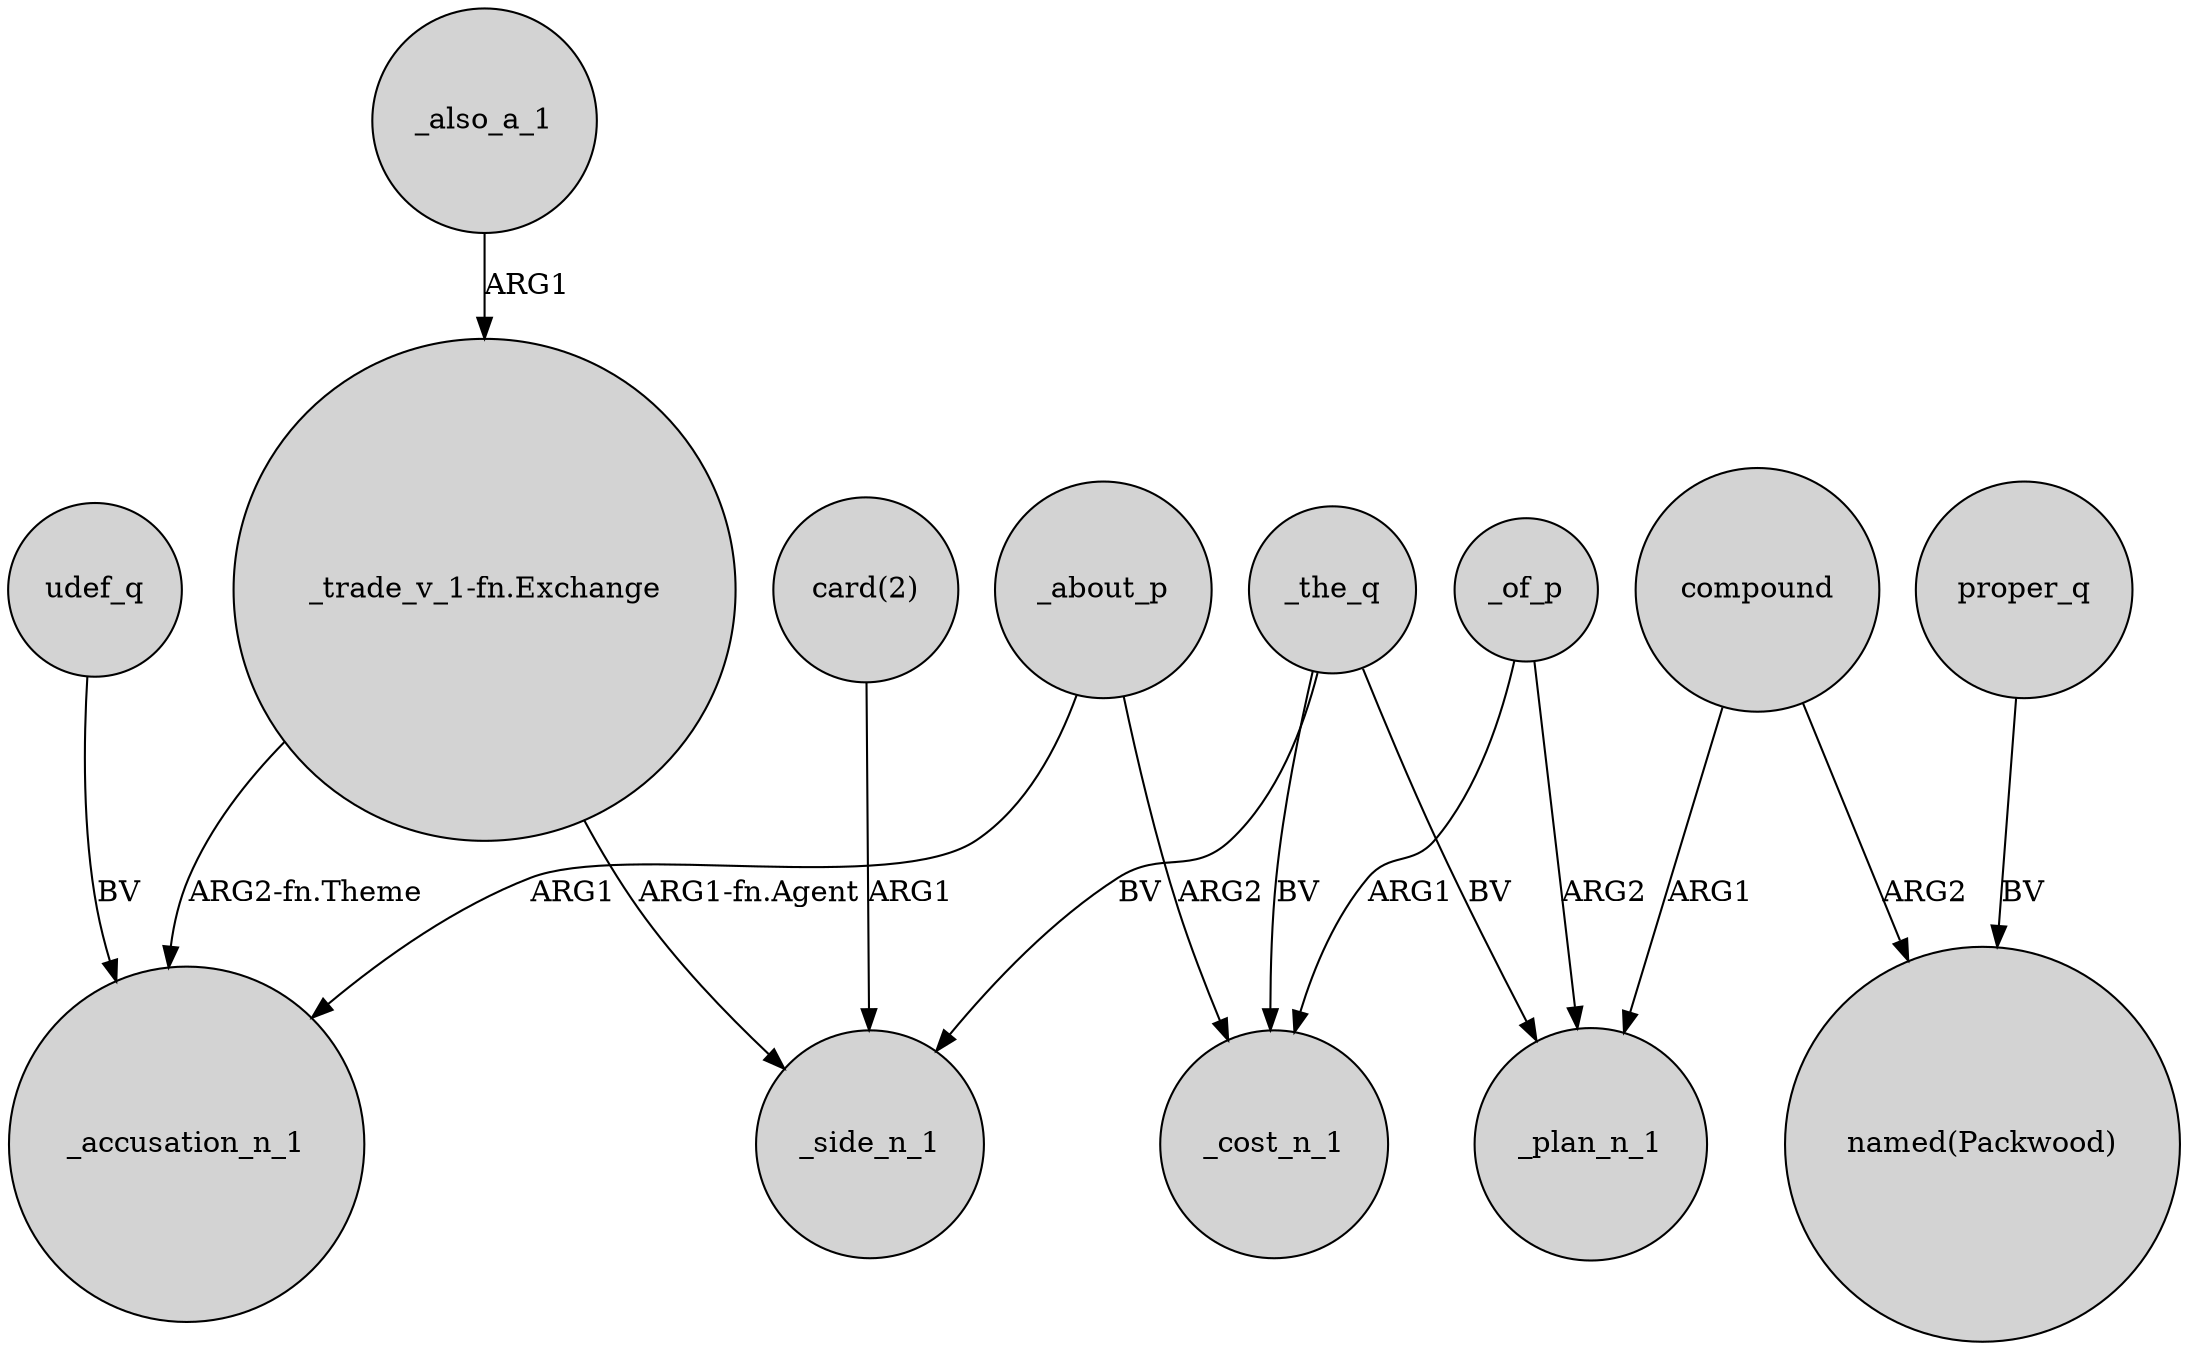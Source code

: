 digraph {
	node [shape=circle style=filled]
	udef_q -> _accusation_n_1 [label=BV]
	compound -> "named(Packwood)" [label=ARG2]
	"card(2)" -> _side_n_1 [label=ARG1]
	proper_q -> "named(Packwood)" [label=BV]
	"_trade_v_1-fn.Exchange" -> _accusation_n_1 [label="ARG2-fn.Theme"]
	_about_p -> _accusation_n_1 [label=ARG1]
	compound -> _plan_n_1 [label=ARG1]
	_also_a_1 -> "_trade_v_1-fn.Exchange" [label=ARG1]
	_of_p -> _plan_n_1 [label=ARG2]
	_the_q -> _side_n_1 [label=BV]
	"_trade_v_1-fn.Exchange" -> _side_n_1 [label="ARG1-fn.Agent"]
	_of_p -> _cost_n_1 [label=ARG1]
	_the_q -> _plan_n_1 [label=BV]
	_the_q -> _cost_n_1 [label=BV]
	_about_p -> _cost_n_1 [label=ARG2]
}

